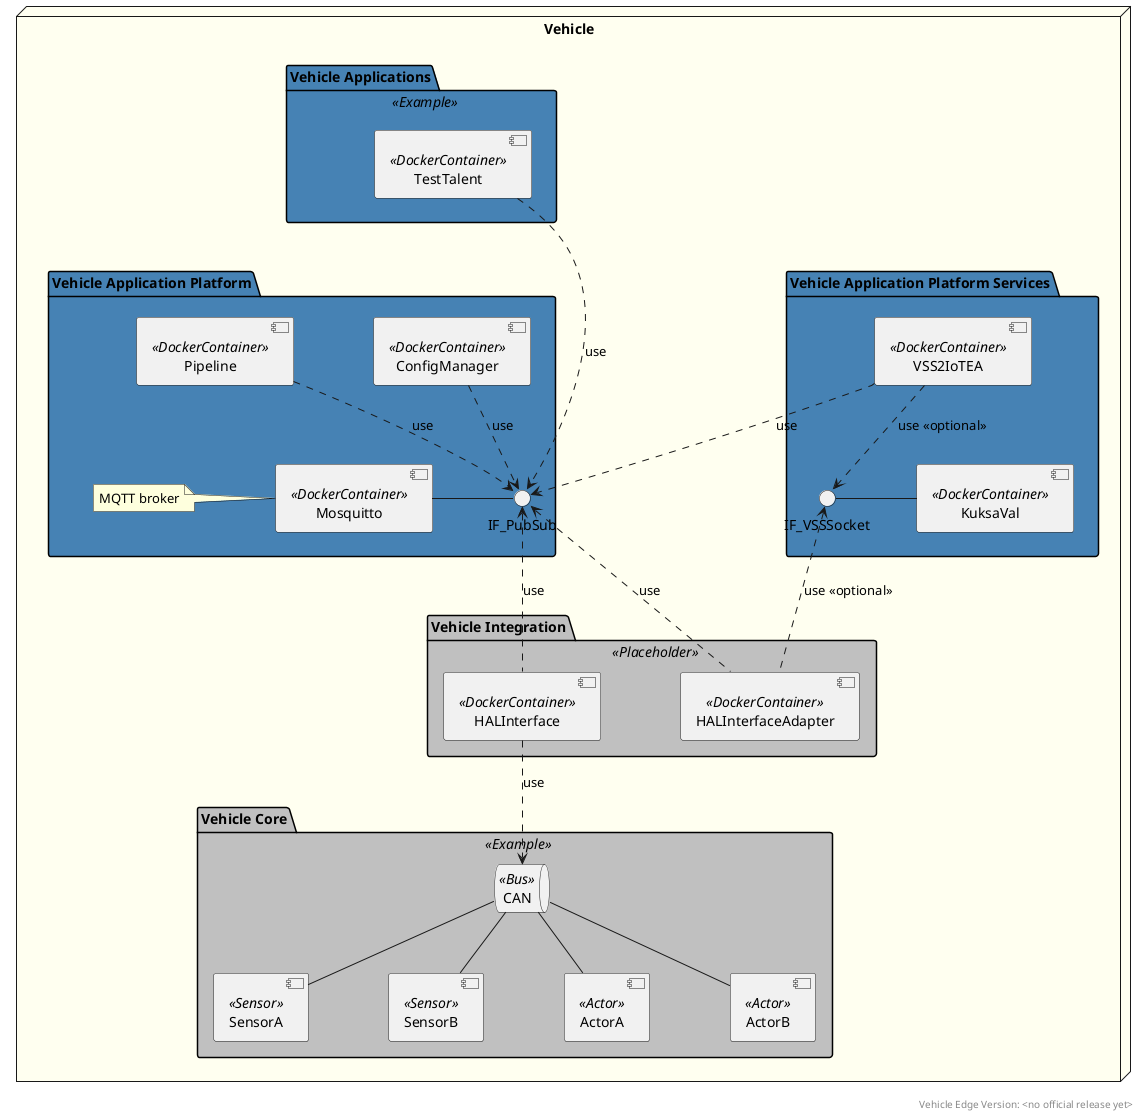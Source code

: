 @startuml
/'
  Copyright (c) 2021 Robert Bosch GmbH

  This Source Code Form is subject to the terms of the Mozilla Public
  License, v. 2.0. If a copy of the MPL was not distributed with this
  file, You can obtain one at https://mozilla.org/MPL/2.0/.

  SPDX-License-Identifier: MPL-2.0
'/

    skinparam backgroundColor #FFFFF
    skinparam handwritten false
    skinparam nodesep 80
    top to bottom direction

    right footer "Vehicle Edge Version: <no official release yet>"

    node Vehicle #Ivory {
        package "Vehicle Application Platform" as VehicleApplicationPlatform #SteelBlue {
            component ConfigManager <<DockerContainer>>
            component Pipeline <<DockerContainer>>
            component Mosquitto <<DockerContainer>>
                interface IF_PubSub as if_pb
                Mosquitto -right- if_pb
                note left of Mosquitto : MQTT broker
        }

        package "Vehicle Application Platform Services" as VehicleApplicationPlatformServices #SteelBlue {
            component [VSS2IoTEA] <<DockerContainer>>
            component [KuksaVal] <<DockerContainer>>
                interface IF_VSSSocket as if_vss
                KuksaVal -left- if_vss <<optional>>
        }
  
        package "Vehicle Applications" as VehicleApplications <<Example>> #SteelBlue {
            component [TestTalent] << DockerContainer >>
        }

        package "Vehicle Integration" as VehicleIntegration <<Placeholder>> #Silver {
            component [HALInterface] <<DockerContainer>>
            component [HALInterfaceAdapter] <<DockerContainer>>
        }

        package "Vehicle Core" as VehicleSensorsActors <<Example>> #Silver {
            component SensorA <<Sensor>>
            component SensorB <<Sensor>>
            component ActorA <<Actor>>
            component ActorB <<Actor>>
            queue "CAN" as CAN<<Bus>>

            SensorA -up- CAN
            SensorB -up- CAN
            ActorA -up- CAN
            ActorB -up- CAN
        }

        ' Set Connections between Components
        TestTalent .down.> if_pb : use
        VSS2IoTEA ..> if_vss : use <<optional>>
        VSS2IoTEA ..> if_pb : use
        Pipeline ..> if_pb : use
        ConfigManager ..> if_pb : use
        HALInterfaceAdapter .up.> if_pb : use
        HALInterfaceAdapter .up.> if_vss : use <<optional>>
        HALInterface .up.> if_pb : use
        HALInterface .down.> CAN : use

        ' Formatting
        VehicleApplications -[hidden]down-> VehicleApplicationPlatform
        VehicleApplicationPlatform -[hidden]right-> VehicleApplicationPlatformServices
    }
@enduml